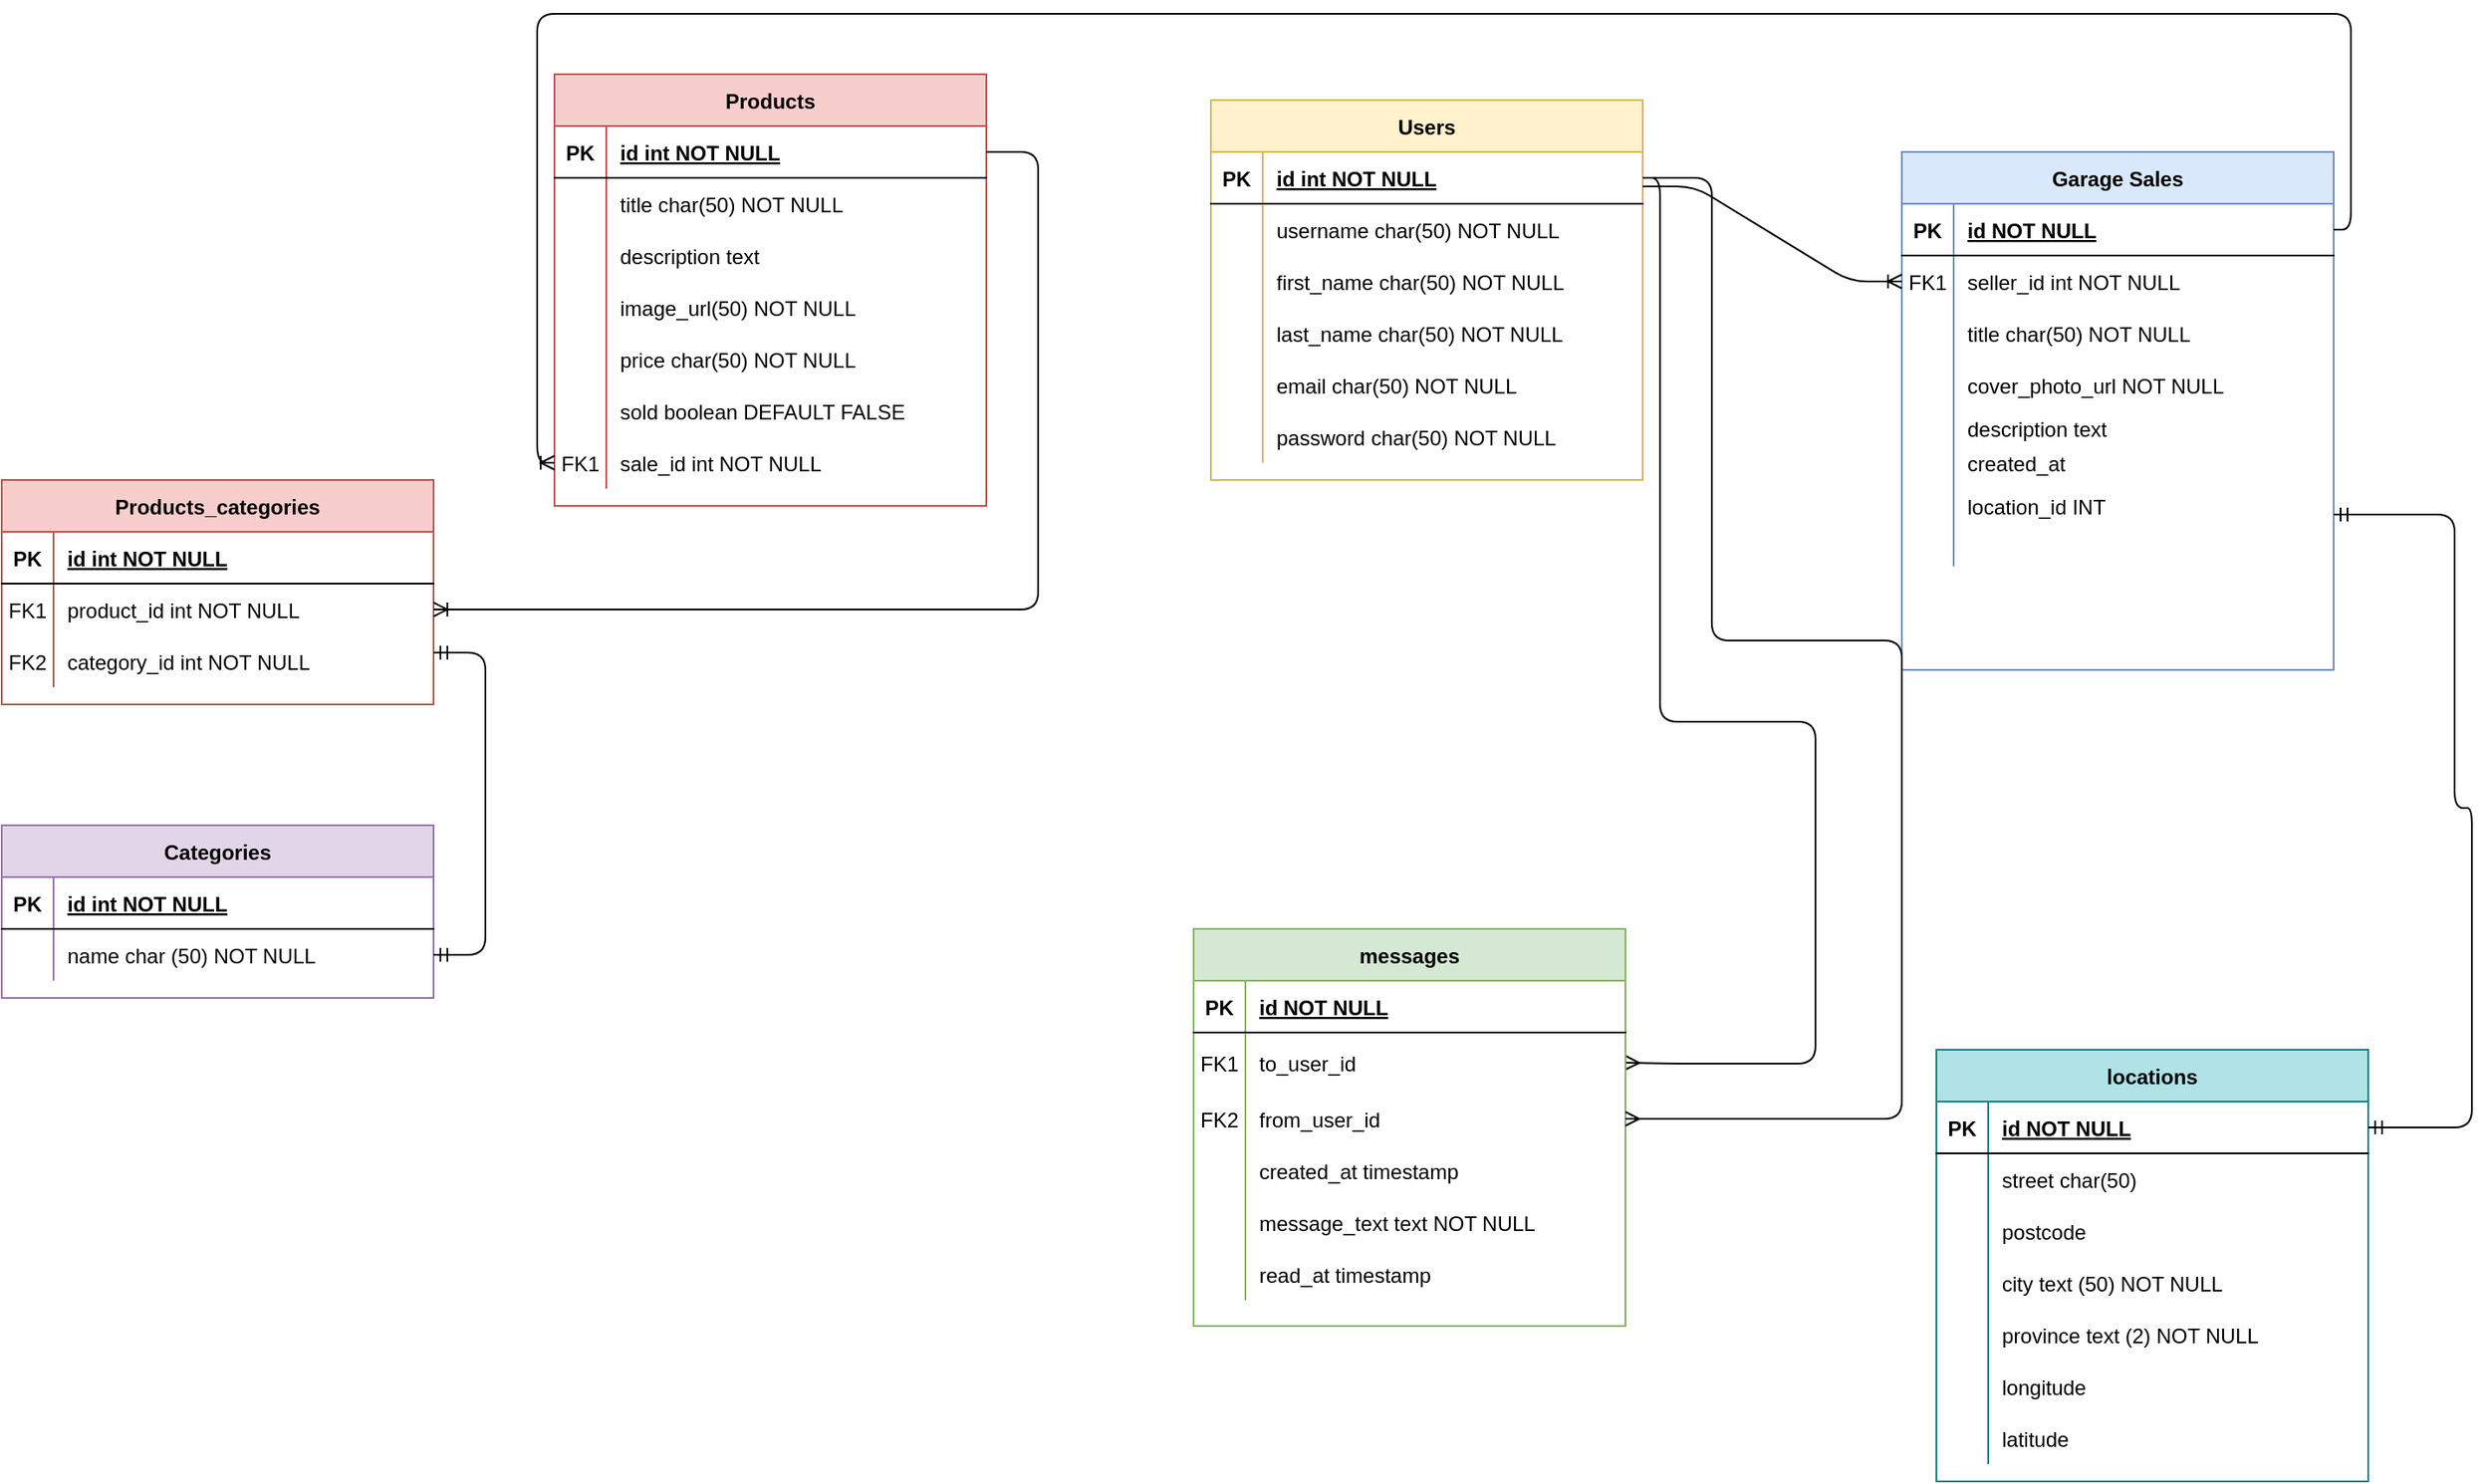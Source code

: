 <mxfile version="13.8.1" type="device"><diagram id="R2lEEEUBdFMjLlhIrx00" name="Page-1"><mxGraphModel dx="2024" dy="825" grid="1" gridSize="10" guides="1" tooltips="1" connect="1" arrows="1" fold="1" page="1" pageScale="1" pageWidth="850" pageHeight="1100" math="0" shadow="0" extFonts="Permanent Marker^https://fonts.googleapis.com/css?family=Permanent+Marker"><root><mxCell id="0"/><mxCell id="1" parent="0"/><mxCell id="AiElY2YSbfVj5_eLVUId-1" value="Garage Sales" style="shape=table;startSize=30;container=1;collapsible=1;childLayout=tableLayout;fixedRows=1;rowLines=0;fontStyle=1;align=center;resizeLast=1;fillColor=#dae8fc;strokeColor=#6c8ebf;" parent="1" vertex="1"><mxGeometry x="450" y="120" width="250" height="300" as="geometry"/></mxCell><mxCell id="AiElY2YSbfVj5_eLVUId-2" value="" style="shape=partialRectangle;collapsible=0;dropTarget=0;pointerEvents=0;fillColor=none;points=[[0,0.5],[1,0.5]];portConstraint=eastwest;top=0;left=0;right=0;bottom=1;" parent="AiElY2YSbfVj5_eLVUId-1" vertex="1"><mxGeometry y="30" width="250" height="30" as="geometry"/></mxCell><mxCell id="AiElY2YSbfVj5_eLVUId-3" value="PK" style="shape=partialRectangle;overflow=hidden;connectable=0;fillColor=none;top=0;left=0;bottom=0;right=0;fontStyle=1;" parent="AiElY2YSbfVj5_eLVUId-2" vertex="1"><mxGeometry width="30" height="30" as="geometry"/></mxCell><mxCell id="AiElY2YSbfVj5_eLVUId-4" value="id NOT NULL " style="shape=partialRectangle;overflow=hidden;connectable=0;fillColor=none;top=0;left=0;bottom=0;right=0;align=left;spacingLeft=6;fontStyle=5;" parent="AiElY2YSbfVj5_eLVUId-2" vertex="1"><mxGeometry x="30" width="220" height="30" as="geometry"/></mxCell><mxCell id="AiElY2YSbfVj5_eLVUId-5" value="" style="shape=partialRectangle;collapsible=0;dropTarget=0;pointerEvents=0;fillColor=none;points=[[0,0.5],[1,0.5]];portConstraint=eastwest;top=0;left=0;right=0;bottom=0;" parent="AiElY2YSbfVj5_eLVUId-1" vertex="1"><mxGeometry y="60" width="250" height="30" as="geometry"/></mxCell><mxCell id="AiElY2YSbfVj5_eLVUId-6" value="FK1" style="shape=partialRectangle;overflow=hidden;connectable=0;fillColor=none;top=0;left=0;bottom=0;right=0;" parent="AiElY2YSbfVj5_eLVUId-5" vertex="1"><mxGeometry width="30" height="30" as="geometry"/></mxCell><mxCell id="AiElY2YSbfVj5_eLVUId-7" value="seller_id int NOT NULL" style="shape=partialRectangle;overflow=hidden;connectable=0;fillColor=none;top=0;left=0;bottom=0;right=0;align=left;spacingLeft=6;" parent="AiElY2YSbfVj5_eLVUId-5" vertex="1"><mxGeometry x="30" width="220" height="30" as="geometry"/></mxCell><mxCell id="AiElY2YSbfVj5_eLVUId-8" value="" style="shape=partialRectangle;collapsible=0;dropTarget=0;pointerEvents=0;fillColor=none;points=[[0,0.5],[1,0.5]];portConstraint=eastwest;top=0;left=0;right=0;bottom=0;" parent="AiElY2YSbfVj5_eLVUId-1" vertex="1"><mxGeometry y="90" width="250" height="30" as="geometry"/></mxCell><mxCell id="AiElY2YSbfVj5_eLVUId-9" value="" style="shape=partialRectangle;overflow=hidden;connectable=0;fillColor=none;top=0;left=0;bottom=0;right=0;" parent="AiElY2YSbfVj5_eLVUId-8" vertex="1"><mxGeometry width="30" height="30" as="geometry"/></mxCell><mxCell id="AiElY2YSbfVj5_eLVUId-10" value="title char(50) NOT NULL" style="shape=partialRectangle;overflow=hidden;connectable=0;fillColor=none;top=0;left=0;bottom=0;right=0;align=left;spacingLeft=6;" parent="AiElY2YSbfVj5_eLVUId-8" vertex="1"><mxGeometry x="30" width="220" height="30" as="geometry"/></mxCell><mxCell id="AiElY2YSbfVj5_eLVUId-11" value="" style="shape=partialRectangle;collapsible=0;dropTarget=0;pointerEvents=0;fillColor=none;points=[[0,0.5],[1,0.5]];portConstraint=eastwest;top=0;left=0;right=0;bottom=0;" parent="AiElY2YSbfVj5_eLVUId-1" vertex="1"><mxGeometry y="120" width="250" height="30" as="geometry"/></mxCell><mxCell id="AiElY2YSbfVj5_eLVUId-12" value="" style="shape=partialRectangle;overflow=hidden;connectable=0;fillColor=none;top=0;left=0;bottom=0;right=0;" parent="AiElY2YSbfVj5_eLVUId-11" vertex="1"><mxGeometry width="30" height="30" as="geometry"/></mxCell><mxCell id="AiElY2YSbfVj5_eLVUId-13" value="cover_photo_url NOT NULL" style="shape=partialRectangle;overflow=hidden;connectable=0;fillColor=none;top=0;left=0;bottom=0;right=0;align=left;spacingLeft=6;" parent="AiElY2YSbfVj5_eLVUId-11" vertex="1"><mxGeometry x="30" width="220" height="30" as="geometry"/></mxCell><mxCell id="AiElY2YSbfVj5_eLVUId-14" value="" style="shape=partialRectangle;collapsible=0;dropTarget=0;pointerEvents=0;fillColor=none;points=[[0,0.5],[1,0.5]];portConstraint=eastwest;top=0;left=0;right=0;bottom=0;" parent="AiElY2YSbfVj5_eLVUId-1" vertex="1"><mxGeometry y="150" width="250" height="20" as="geometry"/></mxCell><mxCell id="AiElY2YSbfVj5_eLVUId-15" value="" style="shape=partialRectangle;overflow=hidden;connectable=0;fillColor=none;top=0;left=0;bottom=0;right=0;" parent="AiElY2YSbfVj5_eLVUId-14" vertex="1"><mxGeometry width="30" height="20" as="geometry"/></mxCell><mxCell id="AiElY2YSbfVj5_eLVUId-16" value="description text " style="shape=partialRectangle;overflow=hidden;connectable=0;fillColor=none;top=0;left=0;bottom=0;right=0;align=left;spacingLeft=6;" parent="AiElY2YSbfVj5_eLVUId-14" vertex="1"><mxGeometry x="30" width="220" height="20" as="geometry"/></mxCell><mxCell id="AiElY2YSbfVj5_eLVUId-17" value="" style="shape=partialRectangle;collapsible=0;dropTarget=0;pointerEvents=0;fillColor=none;points=[[0,0.5],[1,0.5]];portConstraint=eastwest;top=0;left=0;right=0;bottom=0;" parent="AiElY2YSbfVj5_eLVUId-1" vertex="1"><mxGeometry y="170" width="250" height="20" as="geometry"/></mxCell><mxCell id="AiElY2YSbfVj5_eLVUId-18" value="" style="shape=partialRectangle;overflow=hidden;connectable=0;fillColor=none;top=0;left=0;bottom=0;right=0;" parent="AiElY2YSbfVj5_eLVUId-17" vertex="1"><mxGeometry width="30" height="20" as="geometry"/></mxCell><mxCell id="AiElY2YSbfVj5_eLVUId-19" value="created_at " style="shape=partialRectangle;overflow=hidden;connectable=0;fillColor=none;top=0;left=0;bottom=0;right=0;align=left;spacingLeft=6;" parent="AiElY2YSbfVj5_eLVUId-17" vertex="1"><mxGeometry x="30" width="220" height="20" as="geometry"/></mxCell><mxCell id="AiElY2YSbfVj5_eLVUId-20" value="" style="shape=partialRectangle;collapsible=0;dropTarget=0;pointerEvents=0;fillColor=none;points=[[0,0.5],[1,0.5]];portConstraint=eastwest;top=0;left=0;right=0;bottom=0;" parent="AiElY2YSbfVj5_eLVUId-1" vertex="1"><mxGeometry y="190" width="250" height="30" as="geometry"/></mxCell><mxCell id="AiElY2YSbfVj5_eLVUId-21" value="" style="shape=partialRectangle;overflow=hidden;connectable=0;fillColor=none;top=0;left=0;bottom=0;right=0;" parent="AiElY2YSbfVj5_eLVUId-20" vertex="1"><mxGeometry width="30" height="30" as="geometry"/></mxCell><mxCell id="AiElY2YSbfVj5_eLVUId-22" value="location_id INT" style="shape=partialRectangle;overflow=hidden;connectable=0;fillColor=none;top=0;left=0;bottom=0;right=0;align=left;spacingLeft=6;" parent="AiElY2YSbfVj5_eLVUId-20" vertex="1"><mxGeometry x="30" width="220" height="30" as="geometry"/></mxCell><mxCell id="AiElY2YSbfVj5_eLVUId-23" value="" style="shape=partialRectangle;collapsible=0;dropTarget=0;pointerEvents=0;fillColor=none;points=[[0,0.5],[1,0.5]];portConstraint=eastwest;top=0;left=0;right=0;bottom=0;" parent="AiElY2YSbfVj5_eLVUId-1" vertex="1"><mxGeometry y="220" width="250" height="20" as="geometry"/></mxCell><mxCell id="AiElY2YSbfVj5_eLVUId-24" value="" style="shape=partialRectangle;overflow=hidden;connectable=0;fillColor=none;top=0;left=0;bottom=0;right=0;" parent="AiElY2YSbfVj5_eLVUId-23" vertex="1"><mxGeometry width="30" height="20" as="geometry"/></mxCell><mxCell id="AiElY2YSbfVj5_eLVUId-25" value="" style="shape=partialRectangle;overflow=hidden;connectable=0;fillColor=none;top=0;left=0;bottom=0;right=0;align=left;spacingLeft=6;" parent="AiElY2YSbfVj5_eLVUId-23" vertex="1"><mxGeometry x="30" width="220" height="20" as="geometry"/></mxCell><mxCell id="AiElY2YSbfVj5_eLVUId-36" value="locations" style="shape=table;startSize=30;container=1;collapsible=1;childLayout=tableLayout;fixedRows=1;rowLines=0;fontStyle=1;align=center;resizeLast=1;fillColor=#b0e3e6;strokeColor=#0e8088;" parent="1" vertex="1"><mxGeometry x="470" y="640" width="250" height="250" as="geometry"/></mxCell><mxCell id="AiElY2YSbfVj5_eLVUId-37" value="" style="shape=partialRectangle;collapsible=0;dropTarget=0;pointerEvents=0;fillColor=none;points=[[0,0.5],[1,0.5]];portConstraint=eastwest;top=0;left=0;right=0;bottom=1;" parent="AiElY2YSbfVj5_eLVUId-36" vertex="1"><mxGeometry y="30" width="250" height="30" as="geometry"/></mxCell><mxCell id="AiElY2YSbfVj5_eLVUId-38" value="PK" style="shape=partialRectangle;overflow=hidden;connectable=0;fillColor=none;top=0;left=0;bottom=0;right=0;fontStyle=1;" parent="AiElY2YSbfVj5_eLVUId-37" vertex="1"><mxGeometry width="30" height="30" as="geometry"/></mxCell><mxCell id="AiElY2YSbfVj5_eLVUId-39" value="id NOT NULL " style="shape=partialRectangle;overflow=hidden;connectable=0;fillColor=none;top=0;left=0;bottom=0;right=0;align=left;spacingLeft=6;fontStyle=5;" parent="AiElY2YSbfVj5_eLVUId-37" vertex="1"><mxGeometry x="30" width="220" height="30" as="geometry"/></mxCell><mxCell id="AiElY2YSbfVj5_eLVUId-43" value="" style="shape=partialRectangle;collapsible=0;dropTarget=0;pointerEvents=0;fillColor=none;points=[[0,0.5],[1,0.5]];portConstraint=eastwest;top=0;left=0;right=0;bottom=0;" parent="AiElY2YSbfVj5_eLVUId-36" vertex="1"><mxGeometry y="60" width="250" height="30" as="geometry"/></mxCell><mxCell id="AiElY2YSbfVj5_eLVUId-44" value="" style="shape=partialRectangle;overflow=hidden;connectable=0;fillColor=none;top=0;left=0;bottom=0;right=0;" parent="AiElY2YSbfVj5_eLVUId-43" vertex="1"><mxGeometry width="30" height="30" as="geometry"/></mxCell><mxCell id="AiElY2YSbfVj5_eLVUId-45" value="street char(50) " style="shape=partialRectangle;overflow=hidden;connectable=0;fillColor=none;top=0;left=0;bottom=0;right=0;align=left;spacingLeft=6;" parent="AiElY2YSbfVj5_eLVUId-43" vertex="1"><mxGeometry x="30" width="220" height="30" as="geometry"/></mxCell><mxCell id="AiElY2YSbfVj5_eLVUId-46" value="" style="shape=partialRectangle;collapsible=0;dropTarget=0;pointerEvents=0;fillColor=none;points=[[0,0.5],[1,0.5]];portConstraint=eastwest;top=0;left=0;right=0;bottom=0;" parent="AiElY2YSbfVj5_eLVUId-36" vertex="1"><mxGeometry y="90" width="250" height="30" as="geometry"/></mxCell><mxCell id="AiElY2YSbfVj5_eLVUId-47" value="" style="shape=partialRectangle;overflow=hidden;connectable=0;fillColor=none;top=0;left=0;bottom=0;right=0;" parent="AiElY2YSbfVj5_eLVUId-46" vertex="1"><mxGeometry width="30" height="30" as="geometry"/></mxCell><mxCell id="AiElY2YSbfVj5_eLVUId-48" value="postcode " style="shape=partialRectangle;overflow=hidden;connectable=0;fillColor=none;top=0;left=0;bottom=0;right=0;align=left;spacingLeft=6;" parent="AiElY2YSbfVj5_eLVUId-46" vertex="1"><mxGeometry x="30" width="220" height="30" as="geometry"/></mxCell><mxCell id="AiElY2YSbfVj5_eLVUId-49" value="" style="shape=partialRectangle;collapsible=0;dropTarget=0;pointerEvents=0;fillColor=none;points=[[0,0.5],[1,0.5]];portConstraint=eastwest;top=0;left=0;right=0;bottom=0;" parent="AiElY2YSbfVj5_eLVUId-36" vertex="1"><mxGeometry y="120" width="250" height="30" as="geometry"/></mxCell><mxCell id="AiElY2YSbfVj5_eLVUId-50" value="" style="shape=partialRectangle;overflow=hidden;connectable=0;fillColor=none;top=0;left=0;bottom=0;right=0;" parent="AiElY2YSbfVj5_eLVUId-49" vertex="1"><mxGeometry width="30" height="30" as="geometry"/></mxCell><mxCell id="AiElY2YSbfVj5_eLVUId-51" value="city text (50) NOT NULL" style="shape=partialRectangle;overflow=hidden;connectable=0;fillColor=none;top=0;left=0;bottom=0;right=0;align=left;spacingLeft=6;" parent="AiElY2YSbfVj5_eLVUId-49" vertex="1"><mxGeometry x="30" width="220" height="30" as="geometry"/></mxCell><mxCell id="AiElY2YSbfVj5_eLVUId-52" value="" style="shape=partialRectangle;collapsible=0;dropTarget=0;pointerEvents=0;fillColor=none;points=[[0,0.5],[1,0.5]];portConstraint=eastwest;top=0;left=0;right=0;bottom=0;" parent="AiElY2YSbfVj5_eLVUId-36" vertex="1"><mxGeometry y="150" width="250" height="30" as="geometry"/></mxCell><mxCell id="AiElY2YSbfVj5_eLVUId-53" value="" style="shape=partialRectangle;overflow=hidden;connectable=0;fillColor=none;top=0;left=0;bottom=0;right=0;" parent="AiElY2YSbfVj5_eLVUId-52" vertex="1"><mxGeometry width="30" height="30" as="geometry"/></mxCell><mxCell id="AiElY2YSbfVj5_eLVUId-54" value="province text (2) NOT NULL" style="shape=partialRectangle;overflow=hidden;connectable=0;fillColor=none;top=0;left=0;bottom=0;right=0;align=left;spacingLeft=6;" parent="AiElY2YSbfVj5_eLVUId-52" vertex="1"><mxGeometry x="30" width="220" height="30" as="geometry"/></mxCell><mxCell id="AiElY2YSbfVj5_eLVUId-55" value="" style="shape=partialRectangle;collapsible=0;dropTarget=0;pointerEvents=0;fillColor=none;points=[[0,0.5],[1,0.5]];portConstraint=eastwest;top=0;left=0;right=0;bottom=0;" parent="AiElY2YSbfVj5_eLVUId-36" vertex="1"><mxGeometry y="180" width="250" height="30" as="geometry"/></mxCell><mxCell id="AiElY2YSbfVj5_eLVUId-56" value="" style="shape=partialRectangle;overflow=hidden;connectable=0;fillColor=none;top=0;left=0;bottom=0;right=0;" parent="AiElY2YSbfVj5_eLVUId-55" vertex="1"><mxGeometry width="30" height="30" as="geometry"/></mxCell><mxCell id="AiElY2YSbfVj5_eLVUId-57" value="longitude" style="shape=partialRectangle;overflow=hidden;connectable=0;fillColor=none;top=0;left=0;bottom=0;right=0;align=left;spacingLeft=6;" parent="AiElY2YSbfVj5_eLVUId-55" vertex="1"><mxGeometry x="30" width="220" height="30" as="geometry"/></mxCell><mxCell id="AiElY2YSbfVj5_eLVUId-58" value="" style="shape=partialRectangle;collapsible=0;dropTarget=0;pointerEvents=0;fillColor=none;points=[[0,0.5],[1,0.5]];portConstraint=eastwest;top=0;left=0;right=0;bottom=0;" parent="AiElY2YSbfVj5_eLVUId-36" vertex="1"><mxGeometry y="210" width="250" height="30" as="geometry"/></mxCell><mxCell id="AiElY2YSbfVj5_eLVUId-59" value="" style="shape=partialRectangle;overflow=hidden;connectable=0;fillColor=none;top=0;left=0;bottom=0;right=0;" parent="AiElY2YSbfVj5_eLVUId-58" vertex="1"><mxGeometry width="30" height="30" as="geometry"/></mxCell><mxCell id="AiElY2YSbfVj5_eLVUId-60" value="latitude" style="shape=partialRectangle;overflow=hidden;connectable=0;fillColor=none;top=0;left=0;bottom=0;right=0;align=left;spacingLeft=6;" parent="AiElY2YSbfVj5_eLVUId-58" vertex="1"><mxGeometry x="30" width="220" height="30" as="geometry"/></mxCell><mxCell id="AiElY2YSbfVj5_eLVUId-61" value="Products" style="shape=table;startSize=30;container=1;collapsible=1;childLayout=tableLayout;fixedRows=1;rowLines=0;fontStyle=1;align=center;resizeLast=1;fillColor=#f8cecc;strokeColor=#b85450;" parent="1" vertex="1"><mxGeometry x="-330" y="75" width="250" height="250" as="geometry"/></mxCell><mxCell id="AiElY2YSbfVj5_eLVUId-62" value="" style="shape=partialRectangle;collapsible=0;dropTarget=0;pointerEvents=0;fillColor=none;points=[[0,0.5],[1,0.5]];portConstraint=eastwest;top=0;left=0;right=0;bottom=1;" parent="AiElY2YSbfVj5_eLVUId-61" vertex="1"><mxGeometry y="30" width="250" height="30" as="geometry"/></mxCell><mxCell id="AiElY2YSbfVj5_eLVUId-63" value="PK" style="shape=partialRectangle;overflow=hidden;connectable=0;fillColor=none;top=0;left=0;bottom=0;right=0;fontStyle=1;" parent="AiElY2YSbfVj5_eLVUId-62" vertex="1"><mxGeometry width="30" height="30" as="geometry"/></mxCell><mxCell id="AiElY2YSbfVj5_eLVUId-64" value="id int NOT NULL " style="shape=partialRectangle;overflow=hidden;connectable=0;fillColor=none;top=0;left=0;bottom=0;right=0;align=left;spacingLeft=6;fontStyle=5;" parent="AiElY2YSbfVj5_eLVUId-62" vertex="1"><mxGeometry x="30" width="220" height="30" as="geometry"/></mxCell><mxCell id="AiElY2YSbfVj5_eLVUId-65" value="" style="shape=partialRectangle;collapsible=0;dropTarget=0;pointerEvents=0;fillColor=none;points=[[0,0.5],[1,0.5]];portConstraint=eastwest;top=0;left=0;right=0;bottom=0;" parent="AiElY2YSbfVj5_eLVUId-61" vertex="1"><mxGeometry y="60" width="250" height="30" as="geometry"/></mxCell><mxCell id="AiElY2YSbfVj5_eLVUId-66" value="" style="shape=partialRectangle;overflow=hidden;connectable=0;fillColor=none;top=0;left=0;bottom=0;right=0;" parent="AiElY2YSbfVj5_eLVUId-65" vertex="1"><mxGeometry width="30" height="30" as="geometry"/></mxCell><mxCell id="AiElY2YSbfVj5_eLVUId-67" value="title char(50) NOT NULL" style="shape=partialRectangle;overflow=hidden;connectable=0;fillColor=none;top=0;left=0;bottom=0;right=0;align=left;spacingLeft=6;" parent="AiElY2YSbfVj5_eLVUId-65" vertex="1"><mxGeometry x="30" width="220" height="30" as="geometry"/></mxCell><mxCell id="AiElY2YSbfVj5_eLVUId-68" value="" style="shape=partialRectangle;collapsible=0;dropTarget=0;pointerEvents=0;fillColor=none;points=[[0,0.5],[1,0.5]];portConstraint=eastwest;top=0;left=0;right=0;bottom=0;" parent="AiElY2YSbfVj5_eLVUId-61" vertex="1"><mxGeometry y="90" width="250" height="30" as="geometry"/></mxCell><mxCell id="AiElY2YSbfVj5_eLVUId-69" value="" style="shape=partialRectangle;overflow=hidden;connectable=0;fillColor=none;top=0;left=0;bottom=0;right=0;" parent="AiElY2YSbfVj5_eLVUId-68" vertex="1"><mxGeometry width="30" height="30" as="geometry"/></mxCell><mxCell id="AiElY2YSbfVj5_eLVUId-70" value="description text " style="shape=partialRectangle;overflow=hidden;connectable=0;fillColor=none;top=0;left=0;bottom=0;right=0;align=left;spacingLeft=6;" parent="AiElY2YSbfVj5_eLVUId-68" vertex="1"><mxGeometry x="30" width="220" height="30" as="geometry"/></mxCell><mxCell id="AiElY2YSbfVj5_eLVUId-71" value="" style="shape=partialRectangle;collapsible=0;dropTarget=0;pointerEvents=0;fillColor=none;points=[[0,0.5],[1,0.5]];portConstraint=eastwest;top=0;left=0;right=0;bottom=0;" parent="AiElY2YSbfVj5_eLVUId-61" vertex="1"><mxGeometry y="120" width="250" height="30" as="geometry"/></mxCell><mxCell id="AiElY2YSbfVj5_eLVUId-72" value="" style="shape=partialRectangle;overflow=hidden;connectable=0;fillColor=none;top=0;left=0;bottom=0;right=0;" parent="AiElY2YSbfVj5_eLVUId-71" vertex="1"><mxGeometry width="30" height="30" as="geometry"/></mxCell><mxCell id="AiElY2YSbfVj5_eLVUId-73" value="image_url(50) NOT NULL" style="shape=partialRectangle;overflow=hidden;connectable=0;fillColor=none;top=0;left=0;bottom=0;right=0;align=left;spacingLeft=6;" parent="AiElY2YSbfVj5_eLVUId-71" vertex="1"><mxGeometry x="30" width="220" height="30" as="geometry"/></mxCell><mxCell id="AiElY2YSbfVj5_eLVUId-74" value="" style="shape=partialRectangle;collapsible=0;dropTarget=0;pointerEvents=0;fillColor=none;points=[[0,0.5],[1,0.5]];portConstraint=eastwest;top=0;left=0;right=0;bottom=0;" parent="AiElY2YSbfVj5_eLVUId-61" vertex="1"><mxGeometry y="150" width="250" height="30" as="geometry"/></mxCell><mxCell id="AiElY2YSbfVj5_eLVUId-75" value="" style="shape=partialRectangle;overflow=hidden;connectable=0;fillColor=none;top=0;left=0;bottom=0;right=0;" parent="AiElY2YSbfVj5_eLVUId-74" vertex="1"><mxGeometry width="30" height="30" as="geometry"/></mxCell><mxCell id="AiElY2YSbfVj5_eLVUId-76" value="price char(50) NOT NULL" style="shape=partialRectangle;overflow=hidden;connectable=0;fillColor=none;top=0;left=0;bottom=0;right=0;align=left;spacingLeft=6;" parent="AiElY2YSbfVj5_eLVUId-74" vertex="1"><mxGeometry x="30" width="220" height="30" as="geometry"/></mxCell><mxCell id="AiElY2YSbfVj5_eLVUId-77" value="" style="shape=partialRectangle;collapsible=0;dropTarget=0;pointerEvents=0;fillColor=none;points=[[0,0.5],[1,0.5]];portConstraint=eastwest;top=0;left=0;right=0;bottom=0;" parent="AiElY2YSbfVj5_eLVUId-61" vertex="1"><mxGeometry y="180" width="250" height="30" as="geometry"/></mxCell><mxCell id="AiElY2YSbfVj5_eLVUId-78" value="" style="shape=partialRectangle;overflow=hidden;connectable=0;fillColor=none;top=0;left=0;bottom=0;right=0;" parent="AiElY2YSbfVj5_eLVUId-77" vertex="1"><mxGeometry width="30" height="30" as="geometry"/></mxCell><mxCell id="AiElY2YSbfVj5_eLVUId-79" value="sold boolean DEFAULT FALSE" style="shape=partialRectangle;overflow=hidden;connectable=0;fillColor=none;top=0;left=0;bottom=0;right=0;align=left;spacingLeft=6;" parent="AiElY2YSbfVj5_eLVUId-77" vertex="1"><mxGeometry x="30" width="220" height="30" as="geometry"/></mxCell><mxCell id="AiElY2YSbfVj5_eLVUId-80" value="" style="shape=partialRectangle;collapsible=0;dropTarget=0;pointerEvents=0;fillColor=none;points=[[0,0.5],[1,0.5]];portConstraint=eastwest;top=0;left=0;right=0;bottom=0;" parent="AiElY2YSbfVj5_eLVUId-61" vertex="1"><mxGeometry y="210" width="250" height="30" as="geometry"/></mxCell><mxCell id="AiElY2YSbfVj5_eLVUId-81" value="FK1" style="shape=partialRectangle;overflow=hidden;connectable=0;fillColor=none;top=0;left=0;bottom=0;right=0;" parent="AiElY2YSbfVj5_eLVUId-80" vertex="1"><mxGeometry width="30" height="30" as="geometry"/></mxCell><mxCell id="AiElY2YSbfVj5_eLVUId-82" value="sale_id int NOT NULL" style="shape=partialRectangle;overflow=hidden;connectable=0;fillColor=none;top=0;left=0;bottom=0;right=0;align=left;spacingLeft=6;" parent="AiElY2YSbfVj5_eLVUId-80" vertex="1"><mxGeometry x="30" width="220" height="30" as="geometry"/></mxCell><mxCell id="AiElY2YSbfVj5_eLVUId-83" value="Users" style="shape=table;startSize=30;container=1;collapsible=1;childLayout=tableLayout;fixedRows=1;rowLines=0;fontStyle=1;align=center;resizeLast=1;fillColor=#fff2cc;strokeColor=#d6b656;" parent="1" vertex="1"><mxGeometry x="50" y="90" width="250" height="220" as="geometry"/></mxCell><mxCell id="AiElY2YSbfVj5_eLVUId-84" value="" style="shape=partialRectangle;collapsible=0;dropTarget=0;pointerEvents=0;fillColor=none;points=[[0,0.5],[1,0.5]];portConstraint=eastwest;top=0;left=0;right=0;bottom=1;" parent="AiElY2YSbfVj5_eLVUId-83" vertex="1"><mxGeometry y="30" width="250" height="30" as="geometry"/></mxCell><mxCell id="AiElY2YSbfVj5_eLVUId-85" value="PK" style="shape=partialRectangle;overflow=hidden;connectable=0;fillColor=none;top=0;left=0;bottom=0;right=0;fontStyle=1;" parent="AiElY2YSbfVj5_eLVUId-84" vertex="1"><mxGeometry width="30" height="30" as="geometry"/></mxCell><mxCell id="AiElY2YSbfVj5_eLVUId-86" value="id int NOT NULL " style="shape=partialRectangle;overflow=hidden;connectable=0;fillColor=none;top=0;left=0;bottom=0;right=0;align=left;spacingLeft=6;fontStyle=5;" parent="AiElY2YSbfVj5_eLVUId-84" vertex="1"><mxGeometry x="30" width="220" height="30" as="geometry"/></mxCell><mxCell id="AiElY2YSbfVj5_eLVUId-87" value="" style="shape=partialRectangle;collapsible=0;dropTarget=0;pointerEvents=0;fillColor=none;points=[[0,0.5],[1,0.5]];portConstraint=eastwest;top=0;left=0;right=0;bottom=0;" parent="AiElY2YSbfVj5_eLVUId-83" vertex="1"><mxGeometry y="60" width="250" height="30" as="geometry"/></mxCell><mxCell id="AiElY2YSbfVj5_eLVUId-88" value="" style="shape=partialRectangle;overflow=hidden;connectable=0;fillColor=none;top=0;left=0;bottom=0;right=0;" parent="AiElY2YSbfVj5_eLVUId-87" vertex="1"><mxGeometry width="30" height="30" as="geometry"/></mxCell><mxCell id="AiElY2YSbfVj5_eLVUId-89" value="username char(50) NOT NULL" style="shape=partialRectangle;overflow=hidden;connectable=0;fillColor=none;top=0;left=0;bottom=0;right=0;align=left;spacingLeft=6;" parent="AiElY2YSbfVj5_eLVUId-87" vertex="1"><mxGeometry x="30" width="220" height="30" as="geometry"/></mxCell><mxCell id="AiElY2YSbfVj5_eLVUId-90" value="" style="shape=partialRectangle;collapsible=0;dropTarget=0;pointerEvents=0;fillColor=none;points=[[0,0.5],[1,0.5]];portConstraint=eastwest;top=0;left=0;right=0;bottom=0;" parent="AiElY2YSbfVj5_eLVUId-83" vertex="1"><mxGeometry y="90" width="250" height="30" as="geometry"/></mxCell><mxCell id="AiElY2YSbfVj5_eLVUId-91" value="" style="shape=partialRectangle;overflow=hidden;connectable=0;fillColor=none;top=0;left=0;bottom=0;right=0;" parent="AiElY2YSbfVj5_eLVUId-90" vertex="1"><mxGeometry width="30" height="30" as="geometry"/></mxCell><mxCell id="AiElY2YSbfVj5_eLVUId-92" value="first_name char(50) NOT NULL" style="shape=partialRectangle;overflow=hidden;connectable=0;fillColor=none;top=0;left=0;bottom=0;right=0;align=left;spacingLeft=6;" parent="AiElY2YSbfVj5_eLVUId-90" vertex="1"><mxGeometry x="30" width="220" height="30" as="geometry"/></mxCell><mxCell id="AiElY2YSbfVj5_eLVUId-93" value="" style="shape=partialRectangle;collapsible=0;dropTarget=0;pointerEvents=0;fillColor=none;points=[[0,0.5],[1,0.5]];portConstraint=eastwest;top=0;left=0;right=0;bottom=0;" parent="AiElY2YSbfVj5_eLVUId-83" vertex="1"><mxGeometry y="120" width="250" height="30" as="geometry"/></mxCell><mxCell id="AiElY2YSbfVj5_eLVUId-94" value="" style="shape=partialRectangle;overflow=hidden;connectable=0;fillColor=none;top=0;left=0;bottom=0;right=0;" parent="AiElY2YSbfVj5_eLVUId-93" vertex="1"><mxGeometry width="30" height="30" as="geometry"/></mxCell><mxCell id="AiElY2YSbfVj5_eLVUId-95" value="last_name char(50) NOT NULL" style="shape=partialRectangle;overflow=hidden;connectable=0;fillColor=none;top=0;left=0;bottom=0;right=0;align=left;spacingLeft=6;" parent="AiElY2YSbfVj5_eLVUId-93" vertex="1"><mxGeometry x="30" width="220" height="30" as="geometry"/></mxCell><mxCell id="AiElY2YSbfVj5_eLVUId-96" value="" style="shape=partialRectangle;collapsible=0;dropTarget=0;pointerEvents=0;fillColor=none;points=[[0,0.5],[1,0.5]];portConstraint=eastwest;top=0;left=0;right=0;bottom=0;" parent="AiElY2YSbfVj5_eLVUId-83" vertex="1"><mxGeometry y="150" width="250" height="30" as="geometry"/></mxCell><mxCell id="AiElY2YSbfVj5_eLVUId-97" value="" style="shape=partialRectangle;overflow=hidden;connectable=0;fillColor=none;top=0;left=0;bottom=0;right=0;" parent="AiElY2YSbfVj5_eLVUId-96" vertex="1"><mxGeometry width="30" height="30" as="geometry"/></mxCell><mxCell id="AiElY2YSbfVj5_eLVUId-98" value="email char(50) NOT NULL" style="shape=partialRectangle;overflow=hidden;connectable=0;fillColor=none;top=0;left=0;bottom=0;right=0;align=left;spacingLeft=6;" parent="AiElY2YSbfVj5_eLVUId-96" vertex="1"><mxGeometry x="30" width="220" height="30" as="geometry"/></mxCell><mxCell id="AiElY2YSbfVj5_eLVUId-99" value="" style="shape=partialRectangle;collapsible=0;dropTarget=0;pointerEvents=0;fillColor=none;points=[[0,0.5],[1,0.5]];portConstraint=eastwest;top=0;left=0;right=0;bottom=0;" parent="AiElY2YSbfVj5_eLVUId-83" vertex="1"><mxGeometry y="180" width="250" height="30" as="geometry"/></mxCell><mxCell id="AiElY2YSbfVj5_eLVUId-100" value="" style="shape=partialRectangle;overflow=hidden;connectable=0;fillColor=none;top=0;left=0;bottom=0;right=0;" parent="AiElY2YSbfVj5_eLVUId-99" vertex="1"><mxGeometry width="30" height="30" as="geometry"/></mxCell><mxCell id="AiElY2YSbfVj5_eLVUId-101" value="password char(50) NOT NULL" style="shape=partialRectangle;overflow=hidden;connectable=0;fillColor=none;top=0;left=0;bottom=0;right=0;align=left;spacingLeft=6;" parent="AiElY2YSbfVj5_eLVUId-99" vertex="1"><mxGeometry x="30" width="220" height="30" as="geometry"/></mxCell><mxCell id="AiElY2YSbfVj5_eLVUId-102" value="" style="edgeStyle=entityRelationEdgeStyle;fontSize=12;html=1;endArrow=ERoneToMany;entryX=0;entryY=0.5;entryDx=0;entryDy=0;" parent="1" target="AiElY2YSbfVj5_eLVUId-5" edge="1"><mxGeometry width="100" height="100" relative="1" as="geometry"><mxPoint x="300" y="140" as="sourcePoint"/><mxPoint x="400" y="40" as="targetPoint"/></mxGeometry></mxCell><mxCell id="AiElY2YSbfVj5_eLVUId-104" value="" style="edgeStyle=orthogonalEdgeStyle;fontSize=12;html=1;endArrow=ERmandOne;startArrow=ERmandOne;" parent="1" target="AiElY2YSbfVj5_eLVUId-37" edge="1" source="AiElY2YSbfVj5_eLVUId-20"><mxGeometry width="100" height="100" relative="1" as="geometry"><mxPoint x="720" y="330" as="sourcePoint"/><mxPoint x="810" y="460" as="targetPoint"/><Array as="points"><mxPoint x="770" y="330"/><mxPoint x="770" y="500"/><mxPoint x="780" y="500"/><mxPoint x="780" y="685"/></Array></mxGeometry></mxCell><mxCell id="AiElY2YSbfVj5_eLVUId-105" value="" style="edgeStyle=orthogonalEdgeStyle;fontSize=12;html=1;endArrow=ERmany;entryX=1;entryY=0.5;entryDx=0;entryDy=0;exitX=1;exitY=0.5;exitDx=0;exitDy=0;" parent="1" source="AiElY2YSbfVj5_eLVUId-84" target="Wv9dgqOrLreFWXxY310M-11" edge="1"><mxGeometry width="100" height="100" relative="1" as="geometry"><mxPoint x="140" y="230" as="sourcePoint"/><mxPoint x="70" y="625" as="targetPoint"/><Array as="points"><mxPoint x="310" y="135"/><mxPoint x="310" y="450"/><mxPoint x="400" y="450"/><mxPoint x="400" y="648"/><mxPoint x="320" y="648"/></Array></mxGeometry></mxCell><mxCell id="AiElY2YSbfVj5_eLVUId-106" value="Products_categories" style="shape=table;startSize=30;container=1;collapsible=1;childLayout=tableLayout;fixedRows=1;rowLines=0;fontStyle=1;align=center;resizeLast=1;fillColor=#f8cecc;strokeColor=#b85450;" parent="1" vertex="1"><mxGeometry x="-650" y="310" width="250" height="130" as="geometry"/></mxCell><mxCell id="AiElY2YSbfVj5_eLVUId-107" value="" style="shape=partialRectangle;collapsible=0;dropTarget=0;pointerEvents=0;fillColor=none;points=[[0,0.5],[1,0.5]];portConstraint=eastwest;top=0;left=0;right=0;bottom=1;" parent="AiElY2YSbfVj5_eLVUId-106" vertex="1"><mxGeometry y="30" width="250" height="30" as="geometry"/></mxCell><mxCell id="AiElY2YSbfVj5_eLVUId-108" value="PK" style="shape=partialRectangle;overflow=hidden;connectable=0;fillColor=none;top=0;left=0;bottom=0;right=0;fontStyle=1;" parent="AiElY2YSbfVj5_eLVUId-107" vertex="1"><mxGeometry width="30" height="30" as="geometry"/></mxCell><mxCell id="AiElY2YSbfVj5_eLVUId-109" value="id int NOT NULL " style="shape=partialRectangle;overflow=hidden;connectable=0;fillColor=none;top=0;left=0;bottom=0;right=0;align=left;spacingLeft=6;fontStyle=5;" parent="AiElY2YSbfVj5_eLVUId-107" vertex="1"><mxGeometry x="30" width="220" height="30" as="geometry"/></mxCell><mxCell id="AiElY2YSbfVj5_eLVUId-110" value="" style="shape=partialRectangle;collapsible=0;dropTarget=0;pointerEvents=0;fillColor=none;points=[[0,0.5],[1,0.5]];portConstraint=eastwest;top=0;left=0;right=0;bottom=0;" parent="AiElY2YSbfVj5_eLVUId-106" vertex="1"><mxGeometry y="60" width="250" height="30" as="geometry"/></mxCell><mxCell id="AiElY2YSbfVj5_eLVUId-111" value="FK1" style="shape=partialRectangle;overflow=hidden;connectable=0;fillColor=none;top=0;left=0;bottom=0;right=0;" parent="AiElY2YSbfVj5_eLVUId-110" vertex="1"><mxGeometry width="30" height="30" as="geometry"/></mxCell><mxCell id="AiElY2YSbfVj5_eLVUId-112" value="product_id int NOT NULL" style="shape=partialRectangle;overflow=hidden;connectable=0;fillColor=none;top=0;left=0;bottom=0;right=0;align=left;spacingLeft=6;" parent="AiElY2YSbfVj5_eLVUId-110" vertex="1"><mxGeometry x="30" width="220" height="30" as="geometry"/></mxCell><mxCell id="AiElY2YSbfVj5_eLVUId-113" value="" style="shape=partialRectangle;collapsible=0;dropTarget=0;pointerEvents=0;fillColor=none;points=[[0,0.5],[1,0.5]];portConstraint=eastwest;top=0;left=0;right=0;bottom=0;" parent="AiElY2YSbfVj5_eLVUId-106" vertex="1"><mxGeometry y="90" width="250" height="30" as="geometry"/></mxCell><mxCell id="AiElY2YSbfVj5_eLVUId-114" value="FK2" style="shape=partialRectangle;overflow=hidden;connectable=0;fillColor=none;top=0;left=0;bottom=0;right=0;" parent="AiElY2YSbfVj5_eLVUId-113" vertex="1"><mxGeometry width="30" height="30" as="geometry"/></mxCell><mxCell id="AiElY2YSbfVj5_eLVUId-115" value="category_id int NOT NULL" style="shape=partialRectangle;overflow=hidden;connectable=0;fillColor=none;top=0;left=0;bottom=0;right=0;align=left;spacingLeft=6;" parent="AiElY2YSbfVj5_eLVUId-113" vertex="1"><mxGeometry x="30" width="220" height="30" as="geometry"/></mxCell><mxCell id="AiElY2YSbfVj5_eLVUId-116" value="" style="edgeStyle=entityRelationEdgeStyle;fontSize=12;html=1;endArrow=ERoneToMany;" parent="1" target="AiElY2YSbfVj5_eLVUId-110" edge="1"><mxGeometry width="100" height="100" relative="1" as="geometry"><mxPoint x="-80" y="120" as="sourcePoint"/><mxPoint x="20" y="20" as="targetPoint"/></mxGeometry></mxCell><mxCell id="AiElY2YSbfVj5_eLVUId-117" value="Categories" style="shape=table;startSize=30;container=1;collapsible=1;childLayout=tableLayout;fixedRows=1;rowLines=0;fontStyle=1;align=center;resizeLast=1;fillColor=#e1d5e7;strokeColor=#9673a6;" parent="1" vertex="1"><mxGeometry x="-650" y="510" width="250" height="100" as="geometry"/></mxCell><mxCell id="AiElY2YSbfVj5_eLVUId-118" value="" style="shape=partialRectangle;collapsible=0;dropTarget=0;pointerEvents=0;fillColor=none;points=[[0,0.5],[1,0.5]];portConstraint=eastwest;top=0;left=0;right=0;bottom=1;" parent="AiElY2YSbfVj5_eLVUId-117" vertex="1"><mxGeometry y="30" width="250" height="30" as="geometry"/></mxCell><mxCell id="AiElY2YSbfVj5_eLVUId-119" value="PK" style="shape=partialRectangle;overflow=hidden;connectable=0;fillColor=none;top=0;left=0;bottom=0;right=0;fontStyle=1;" parent="AiElY2YSbfVj5_eLVUId-118" vertex="1"><mxGeometry width="30" height="30" as="geometry"/></mxCell><mxCell id="AiElY2YSbfVj5_eLVUId-120" value="id int NOT NULL " style="shape=partialRectangle;overflow=hidden;connectable=0;fillColor=none;top=0;left=0;bottom=0;right=0;align=left;spacingLeft=6;fontStyle=5;" parent="AiElY2YSbfVj5_eLVUId-118" vertex="1"><mxGeometry x="30" width="220" height="30" as="geometry"/></mxCell><mxCell id="AiElY2YSbfVj5_eLVUId-121" value="" style="shape=partialRectangle;collapsible=0;dropTarget=0;pointerEvents=0;fillColor=none;points=[[0,0.5],[1,0.5]];portConstraint=eastwest;top=0;left=0;right=0;bottom=0;" parent="AiElY2YSbfVj5_eLVUId-117" vertex="1"><mxGeometry y="60" width="250" height="30" as="geometry"/></mxCell><mxCell id="AiElY2YSbfVj5_eLVUId-122" value="" style="shape=partialRectangle;overflow=hidden;connectable=0;fillColor=none;top=0;left=0;bottom=0;right=0;" parent="AiElY2YSbfVj5_eLVUId-121" vertex="1"><mxGeometry width="30" height="30" as="geometry"/></mxCell><mxCell id="AiElY2YSbfVj5_eLVUId-123" value="name char (50) NOT NULL" style="shape=partialRectangle;overflow=hidden;connectable=0;fillColor=none;top=0;left=0;bottom=0;right=0;align=left;spacingLeft=6;" parent="AiElY2YSbfVj5_eLVUId-121" vertex="1"><mxGeometry x="30" width="220" height="30" as="geometry"/></mxCell><mxCell id="AiElY2YSbfVj5_eLVUId-124" value="" style="edgeStyle=entityRelationEdgeStyle;fontSize=12;html=1;endArrow=ERmandOne;startArrow=ERmandOne;" parent="1" target="AiElY2YSbfVj5_eLVUId-121" edge="1"><mxGeometry width="100" height="100" relative="1" as="geometry"><mxPoint x="-400" y="410" as="sourcePoint"/><mxPoint x="-300" y="310" as="targetPoint"/></mxGeometry></mxCell><mxCell id="AiElY2YSbfVj5_eLVUId-170" value="" style="edgeStyle=orthogonalEdgeStyle;fontSize=12;html=1;endArrow=ERoneToMany;exitX=1;exitY=0.5;exitDx=0;exitDy=0;entryX=0;entryY=0.5;entryDx=0;entryDy=0;" parent="1" source="AiElY2YSbfVj5_eLVUId-2" target="AiElY2YSbfVj5_eLVUId-80" edge="1"><mxGeometry width="100" height="100" relative="1" as="geometry"><mxPoint x="720" y="160" as="sourcePoint"/><mxPoint x="820" y="60" as="targetPoint"/><Array as="points"><mxPoint x="710" y="165"/><mxPoint x="710" y="40"/><mxPoint x="-340" y="40"/><mxPoint x="-340" y="300"/></Array></mxGeometry></mxCell><mxCell id="Wv9dgqOrLreFWXxY310M-7" value="messages" style="shape=table;startSize=30;container=1;collapsible=1;childLayout=tableLayout;fixedRows=1;rowLines=0;fontStyle=1;align=center;resizeLast=1;fillColor=#d5e8d4;strokeColor=#82b366;" vertex="1" parent="1"><mxGeometry x="40" y="570" width="250" height="230" as="geometry"/></mxCell><mxCell id="Wv9dgqOrLreFWXxY310M-8" value="" style="shape=partialRectangle;collapsible=0;dropTarget=0;pointerEvents=0;fillColor=none;points=[[0,0.5],[1,0.5]];portConstraint=eastwest;top=0;left=0;right=0;bottom=1;" vertex="1" parent="Wv9dgqOrLreFWXxY310M-7"><mxGeometry y="30" width="250" height="30" as="geometry"/></mxCell><mxCell id="Wv9dgqOrLreFWXxY310M-9" value="PK" style="shape=partialRectangle;overflow=hidden;connectable=0;fillColor=none;top=0;left=0;bottom=0;right=0;fontStyle=1;" vertex="1" parent="Wv9dgqOrLreFWXxY310M-8"><mxGeometry width="30" height="30" as="geometry"/></mxCell><mxCell id="Wv9dgqOrLreFWXxY310M-10" value="id NOT NULL " style="shape=partialRectangle;overflow=hidden;connectable=0;fillColor=none;top=0;left=0;bottom=0;right=0;align=left;spacingLeft=6;fontStyle=5;" vertex="1" parent="Wv9dgqOrLreFWXxY310M-8"><mxGeometry x="30" width="220" height="30" as="geometry"/></mxCell><mxCell id="Wv9dgqOrLreFWXxY310M-11" value="" style="shape=partialRectangle;collapsible=0;dropTarget=0;pointerEvents=0;fillColor=none;points=[[0,0.5],[1,0.5]];portConstraint=eastwest;top=0;left=0;right=0;bottom=0;" vertex="1" parent="Wv9dgqOrLreFWXxY310M-7"><mxGeometry y="60" width="250" height="35" as="geometry"/></mxCell><mxCell id="Wv9dgqOrLreFWXxY310M-12" value="FK1" style="shape=partialRectangle;overflow=hidden;connectable=0;fillColor=none;top=0;left=0;bottom=0;right=0;" vertex="1" parent="Wv9dgqOrLreFWXxY310M-11"><mxGeometry width="30" height="35" as="geometry"/></mxCell><mxCell id="Wv9dgqOrLreFWXxY310M-13" value="to_user_id" style="shape=partialRectangle;overflow=hidden;connectable=0;fillColor=none;top=0;left=0;bottom=0;right=0;align=left;spacingLeft=6;" vertex="1" parent="Wv9dgqOrLreFWXxY310M-11"><mxGeometry x="30" width="220" height="35" as="geometry"/></mxCell><mxCell id="Wv9dgqOrLreFWXxY310M-14" value="" style="shape=partialRectangle;collapsible=0;dropTarget=0;pointerEvents=0;fillColor=none;points=[[0,0.5],[1,0.5]];portConstraint=eastwest;top=0;left=0;right=0;bottom=0;" vertex="1" parent="Wv9dgqOrLreFWXxY310M-7"><mxGeometry y="95" width="250" height="30" as="geometry"/></mxCell><mxCell id="Wv9dgqOrLreFWXxY310M-15" value="FK2" style="shape=partialRectangle;overflow=hidden;connectable=0;fillColor=none;top=0;left=0;bottom=0;right=0;" vertex="1" parent="Wv9dgqOrLreFWXxY310M-14"><mxGeometry width="30" height="30" as="geometry"/></mxCell><mxCell id="Wv9dgqOrLreFWXxY310M-16" value="from_user_id" style="shape=partialRectangle;overflow=hidden;connectable=0;fillColor=none;top=0;left=0;bottom=0;right=0;align=left;spacingLeft=6;" vertex="1" parent="Wv9dgqOrLreFWXxY310M-14"><mxGeometry x="30" width="220" height="30" as="geometry"/></mxCell><mxCell id="Wv9dgqOrLreFWXxY310M-17" value="" style="shape=partialRectangle;collapsible=0;dropTarget=0;pointerEvents=0;fillColor=none;points=[[0,0.5],[1,0.5]];portConstraint=eastwest;top=0;left=0;right=0;bottom=0;" vertex="1" parent="Wv9dgqOrLreFWXxY310M-7"><mxGeometry y="125" width="250" height="30" as="geometry"/></mxCell><mxCell id="Wv9dgqOrLreFWXxY310M-18" value="" style="shape=partialRectangle;overflow=hidden;connectable=0;fillColor=none;top=0;left=0;bottom=0;right=0;" vertex="1" parent="Wv9dgqOrLreFWXxY310M-17"><mxGeometry width="30" height="30" as="geometry"/></mxCell><mxCell id="Wv9dgqOrLreFWXxY310M-19" value="created_at timestamp " style="shape=partialRectangle;overflow=hidden;connectable=0;fillColor=none;top=0;left=0;bottom=0;right=0;align=left;spacingLeft=6;" vertex="1" parent="Wv9dgqOrLreFWXxY310M-17"><mxGeometry x="30" width="220" height="30" as="geometry"/></mxCell><mxCell id="Wv9dgqOrLreFWXxY310M-20" value="" style="shape=partialRectangle;collapsible=0;dropTarget=0;pointerEvents=0;fillColor=none;points=[[0,0.5],[1,0.5]];portConstraint=eastwest;top=0;left=0;right=0;bottom=0;" vertex="1" parent="Wv9dgqOrLreFWXxY310M-7"><mxGeometry y="155" width="250" height="30" as="geometry"/></mxCell><mxCell id="Wv9dgqOrLreFWXxY310M-21" value="" style="shape=partialRectangle;overflow=hidden;connectable=0;fillColor=none;top=0;left=0;bottom=0;right=0;" vertex="1" parent="Wv9dgqOrLreFWXxY310M-20"><mxGeometry width="30" height="30" as="geometry"/></mxCell><mxCell id="Wv9dgqOrLreFWXxY310M-22" value="message_text text NOT NULL" style="shape=partialRectangle;overflow=hidden;connectable=0;fillColor=none;top=0;left=0;bottom=0;right=0;align=left;spacingLeft=6;" vertex="1" parent="Wv9dgqOrLreFWXxY310M-20"><mxGeometry x="30" width="220" height="30" as="geometry"/></mxCell><mxCell id="Wv9dgqOrLreFWXxY310M-23" value="" style="shape=partialRectangle;collapsible=0;dropTarget=0;pointerEvents=0;fillColor=none;points=[[0,0.5],[1,0.5]];portConstraint=eastwest;top=0;left=0;right=0;bottom=0;" vertex="1" parent="Wv9dgqOrLreFWXxY310M-7"><mxGeometry y="185" width="250" height="30" as="geometry"/></mxCell><mxCell id="Wv9dgqOrLreFWXxY310M-24" value="" style="shape=partialRectangle;overflow=hidden;connectable=0;fillColor=none;top=0;left=0;bottom=0;right=0;" vertex="1" parent="Wv9dgqOrLreFWXxY310M-23"><mxGeometry width="30" height="30" as="geometry"/></mxCell><mxCell id="Wv9dgqOrLreFWXxY310M-25" value="read_at timestamp " style="shape=partialRectangle;overflow=hidden;connectable=0;fillColor=none;top=0;left=0;bottom=0;right=0;align=left;spacingLeft=6;" vertex="1" parent="Wv9dgqOrLreFWXxY310M-23"><mxGeometry x="30" width="220" height="30" as="geometry"/></mxCell><mxCell id="Wv9dgqOrLreFWXxY310M-26" value="" style="edgeStyle=orthogonalEdgeStyle;fontSize=12;html=1;endArrow=ERmany;entryX=1;entryY=0.5;entryDx=0;entryDy=0;exitX=1;exitY=0.5;exitDx=0;exitDy=0;" edge="1" parent="1" source="AiElY2YSbfVj5_eLVUId-84" target="Wv9dgqOrLreFWXxY310M-14"><mxGeometry width="100" height="100" relative="1" as="geometry"><mxPoint x="320" y="180" as="sourcePoint"/><mxPoint x="320" y="662.5" as="targetPoint"/><Array as="points"><mxPoint x="340" y="135"/><mxPoint x="340" y="403"/><mxPoint x="450" y="403"/><mxPoint x="450" y="680"/></Array></mxGeometry></mxCell></root></mxGraphModel></diagram></mxfile>
